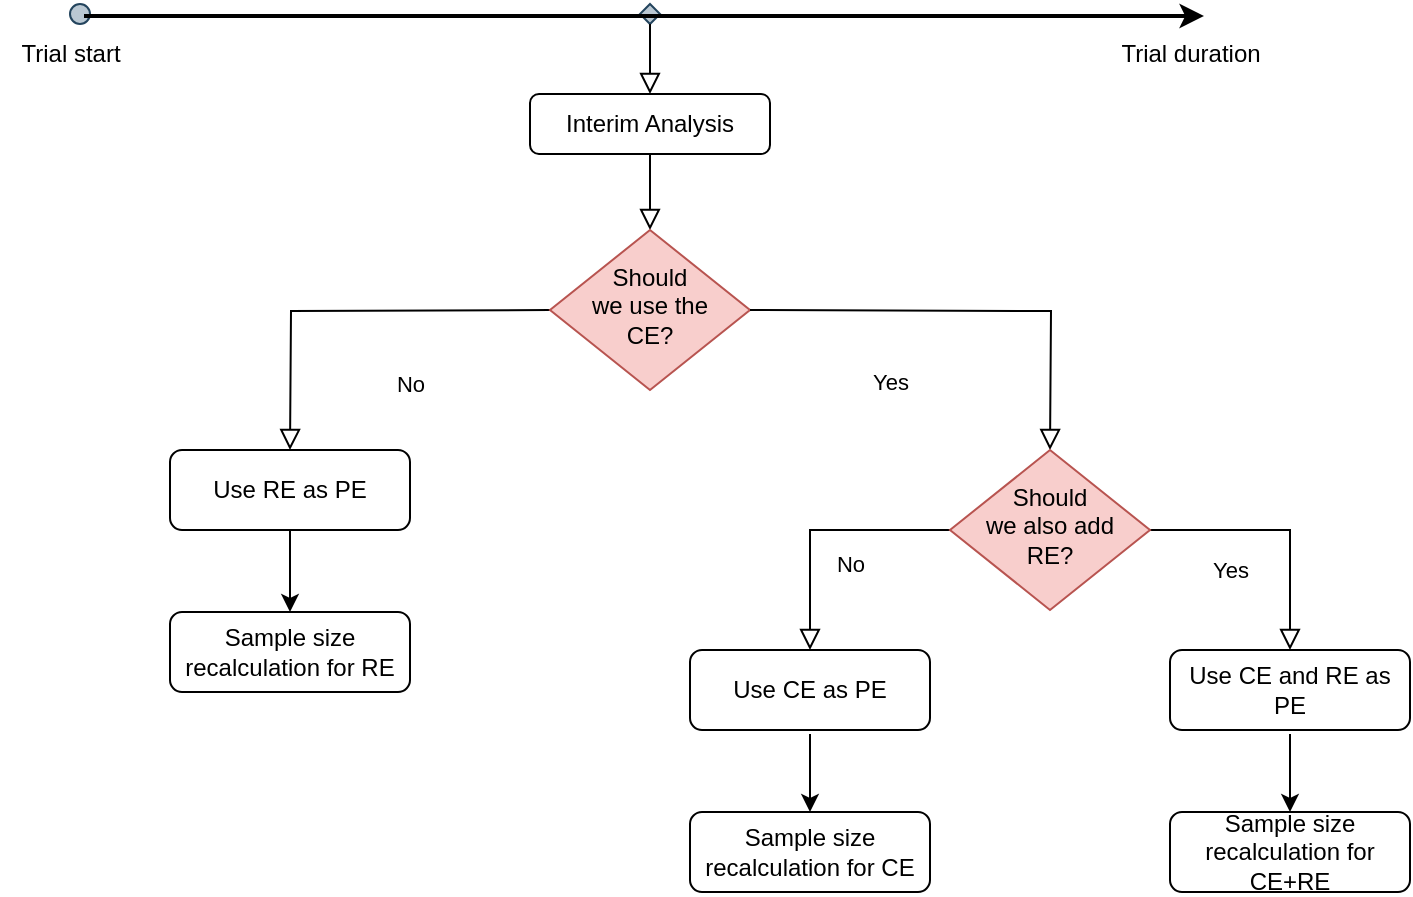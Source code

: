 <mxfile version="13.7.9" type="device"><diagram id="C5RBs43oDa-KdzZeNtuy" name="Page-1"><mxGraphModel dx="1221" dy="1883" grid="1" gridSize="10" guides="1" tooltips="1" connect="1" arrows="1" fold="1" page="1" pageScale="1" pageWidth="827" pageHeight="1169" math="0" shadow="0"><root><mxCell id="WIyWlLk6GJQsqaUBKTNV-0"/><mxCell id="WIyWlLk6GJQsqaUBKTNV-1" parent="WIyWlLk6GJQsqaUBKTNV-0"/><mxCell id="WIyWlLk6GJQsqaUBKTNV-2" value="" style="rounded=0;html=1;jettySize=auto;orthogonalLoop=1;fontSize=11;endArrow=block;endFill=0;endSize=8;strokeWidth=1;shadow=0;labelBackgroundColor=none;edgeStyle=orthogonalEdgeStyle;exitX=0.5;exitY=1;exitDx=0;exitDy=0;" parent="WIyWlLk6GJQsqaUBKTNV-1" source="-aANzELmTwYoNzor0IxR-1" target="WIyWlLk6GJQsqaUBKTNV-6" edge="1"><mxGeometry relative="1" as="geometry"><mxPoint x="375" y="-1015" as="sourcePoint"/><Array as="points"/></mxGeometry></mxCell><mxCell id="WIyWlLk6GJQsqaUBKTNV-4" value="No" style="rounded=0;html=1;jettySize=auto;orthogonalLoop=1;fontSize=11;endArrow=block;endFill=0;endSize=8;strokeWidth=1;shadow=0;labelBackgroundColor=none;edgeStyle=orthogonalEdgeStyle;" parent="WIyWlLk6GJQsqaUBKTNV-1" edge="1"><mxGeometry x="0.667" y="60" relative="1" as="geometry"><mxPoint as="offset"/><mxPoint x="325" y="-947" as="sourcePoint"/><mxPoint x="195" y="-877" as="targetPoint"/></mxGeometry></mxCell><mxCell id="WIyWlLk6GJQsqaUBKTNV-6" value="Should &lt;br&gt;we use the &lt;br&gt;CE?" style="rhombus;whiteSpace=wrap;html=1;shadow=0;fontFamily=Helvetica;fontSize=12;align=center;strokeWidth=1;spacing=6;spacingTop=-4;fillColor=#f8cecc;strokeColor=#b85450;" parent="WIyWlLk6GJQsqaUBKTNV-1" vertex="1"><mxGeometry x="325" y="-987" width="100" height="80" as="geometry"/></mxCell><mxCell id="WIyWlLk6GJQsqaUBKTNV-11" value="Use RE as PE" style="rounded=1;whiteSpace=wrap;html=1;fontSize=12;glass=0;strokeWidth=1;shadow=0;" parent="WIyWlLk6GJQsqaUBKTNV-1" vertex="1"><mxGeometry x="135" y="-877" width="120" height="40" as="geometry"/></mxCell><mxCell id="-aANzELmTwYoNzor0IxR-1" value="Interim Analysis" style="rounded=1;whiteSpace=wrap;html=1;" vertex="1" parent="WIyWlLk6GJQsqaUBKTNV-1"><mxGeometry x="315" y="-1055" width="120" height="30" as="geometry"/></mxCell><mxCell id="-aANzELmTwYoNzor0IxR-2" value="Yes" style="rounded=0;html=1;jettySize=auto;orthogonalLoop=1;fontSize=11;endArrow=block;endFill=0;endSize=8;strokeWidth=1;shadow=0;labelBackgroundColor=none;edgeStyle=orthogonalEdgeStyle;exitX=1;exitY=0.5;exitDx=0;exitDy=0;" edge="1" parent="WIyWlLk6GJQsqaUBKTNV-1"><mxGeometry x="0.7" y="-80" relative="1" as="geometry"><mxPoint as="offset"/><mxPoint x="425" y="-947" as="sourcePoint"/><mxPoint x="575" y="-877" as="targetPoint"/></mxGeometry></mxCell><mxCell id="-aANzELmTwYoNzor0IxR-3" value="Trial duration" style="text;html=1;align=center;verticalAlign=middle;resizable=0;points=[];autosize=1;" vertex="1" parent="WIyWlLk6GJQsqaUBKTNV-1"><mxGeometry x="600" y="-1085" width="90" height="20" as="geometry"/></mxCell><mxCell id="-aANzELmTwYoNzor0IxR-4" value="No" style="rounded=0;html=1;jettySize=auto;orthogonalLoop=1;fontSize=11;endArrow=block;endFill=0;endSize=8;strokeWidth=1;shadow=0;labelBackgroundColor=none;edgeStyle=orthogonalEdgeStyle;" edge="1" parent="WIyWlLk6GJQsqaUBKTNV-1" source="-aANzELmTwYoNzor0IxR-6" target="-aANzELmTwYoNzor0IxR-7"><mxGeometry x="0.333" y="20" relative="1" as="geometry"><mxPoint as="offset"/></mxGeometry></mxCell><mxCell id="-aANzELmTwYoNzor0IxR-5" value="Yes" style="edgeStyle=orthogonalEdgeStyle;rounded=0;html=1;jettySize=auto;orthogonalLoop=1;fontSize=11;endArrow=block;endFill=0;endSize=8;strokeWidth=1;shadow=0;labelBackgroundColor=none;" edge="1" parent="WIyWlLk6GJQsqaUBKTNV-1" source="-aANzELmTwYoNzor0IxR-6" target="-aANzELmTwYoNzor0IxR-8"><mxGeometry x="0.385" y="-30" relative="1" as="geometry"><mxPoint as="offset"/></mxGeometry></mxCell><mxCell id="-aANzELmTwYoNzor0IxR-6" value="Should &lt;br&gt;we also add RE?" style="rhombus;whiteSpace=wrap;html=1;shadow=0;fontFamily=Helvetica;fontSize=12;align=center;strokeWidth=1;spacing=6;spacingTop=-4;fillColor=#f8cecc;strokeColor=#b85450;" vertex="1" parent="WIyWlLk6GJQsqaUBKTNV-1"><mxGeometry x="525" y="-877" width="100" height="80" as="geometry"/></mxCell><mxCell id="-aANzELmTwYoNzor0IxR-7" value="Use CE as PE" style="rounded=1;whiteSpace=wrap;html=1;fontSize=12;glass=0;strokeWidth=1;shadow=0;" vertex="1" parent="WIyWlLk6GJQsqaUBKTNV-1"><mxGeometry x="395" y="-777" width="120" height="40" as="geometry"/></mxCell><mxCell id="-aANzELmTwYoNzor0IxR-8" value="Use CE and RE as PE" style="rounded=1;whiteSpace=wrap;html=1;fontSize=12;glass=0;strokeWidth=1;shadow=0;" vertex="1" parent="WIyWlLk6GJQsqaUBKTNV-1"><mxGeometry x="635" y="-777" width="120" height="40" as="geometry"/></mxCell><mxCell id="-aANzELmTwYoNzor0IxR-9" value="" style="ellipse;whiteSpace=wrap;html=1;aspect=fixed;fillColor=#bac8d3;strokeColor=#23445d;" vertex="1" parent="WIyWlLk6GJQsqaUBKTNV-1"><mxGeometry x="85" y="-1100" width="10" height="10" as="geometry"/></mxCell><mxCell id="-aANzELmTwYoNzor0IxR-10" value="Trial start" style="text;html=1;align=center;verticalAlign=middle;resizable=0;points=[];autosize=1;" vertex="1" parent="WIyWlLk6GJQsqaUBKTNV-1"><mxGeometry x="50" y="-1085" width="70" height="20" as="geometry"/></mxCell><mxCell id="-aANzELmTwYoNzor0IxR-12" value="" style="rhombus;whiteSpace=wrap;html=1;fillColor=#bac8d3;strokeColor=#23445d;" vertex="1" parent="WIyWlLk6GJQsqaUBKTNV-1"><mxGeometry x="370" y="-1100" width="10" height="10" as="geometry"/></mxCell><mxCell id="-aANzELmTwYoNzor0IxR-13" value="" style="endArrow=classic;html=1;strokeWidth=2;" edge="1" parent="WIyWlLk6GJQsqaUBKTNV-1"><mxGeometry width="50" height="50" relative="1" as="geometry"><mxPoint x="92" y="-1094" as="sourcePoint"/><mxPoint x="652" y="-1094" as="targetPoint"/><Array as="points"/></mxGeometry></mxCell><mxCell id="-aANzELmTwYoNzor0IxR-14" value="" style="rounded=0;html=1;jettySize=auto;orthogonalLoop=1;fontSize=11;endArrow=block;endFill=0;endSize=8;strokeWidth=1;shadow=0;labelBackgroundColor=none;edgeStyle=orthogonalEdgeStyle;entryX=0.5;entryY=0;entryDx=0;entryDy=0;" edge="1" parent="WIyWlLk6GJQsqaUBKTNV-1" source="-aANzELmTwYoNzor0IxR-12" target="-aANzELmTwYoNzor0IxR-1"><mxGeometry relative="1" as="geometry"><mxPoint x="385" y="-1005" as="sourcePoint"/><mxPoint x="385" y="-945" as="targetPoint"/><Array as="points"/></mxGeometry></mxCell><mxCell id="-aANzELmTwYoNzor0IxR-17" value="Sample size recalculation for RE" style="rounded=1;whiteSpace=wrap;html=1;fontSize=12;glass=0;strokeWidth=1;shadow=0;" vertex="1" parent="WIyWlLk6GJQsqaUBKTNV-1"><mxGeometry x="135" y="-796" width="120" height="40" as="geometry"/></mxCell><mxCell id="-aANzELmTwYoNzor0IxR-19" value="" style="endArrow=classic;html=1;" edge="1" parent="WIyWlLk6GJQsqaUBKTNV-1" target="-aANzELmTwYoNzor0IxR-17"><mxGeometry width="50" height="50" relative="1" as="geometry"><mxPoint x="195" y="-837" as="sourcePoint"/><mxPoint x="245" y="-887" as="targetPoint"/></mxGeometry></mxCell><mxCell id="-aANzELmTwYoNzor0IxR-20" value="Sample size recalculation for CE" style="rounded=1;whiteSpace=wrap;html=1;fontSize=12;glass=0;strokeWidth=1;shadow=0;" vertex="1" parent="WIyWlLk6GJQsqaUBKTNV-1"><mxGeometry x="395" y="-696" width="120" height="40" as="geometry"/></mxCell><mxCell id="-aANzELmTwYoNzor0IxR-21" value="" style="endArrow=classic;html=1;" edge="1" parent="WIyWlLk6GJQsqaUBKTNV-1" target="-aANzELmTwYoNzor0IxR-20"><mxGeometry width="50" height="50" relative="1" as="geometry"><mxPoint x="455" y="-735" as="sourcePoint"/><mxPoint x="505" y="-816" as="targetPoint"/></mxGeometry></mxCell><mxCell id="-aANzELmTwYoNzor0IxR-22" value="Sample size recalculation for CE+RE" style="rounded=1;whiteSpace=wrap;html=1;fontSize=12;glass=0;strokeWidth=1;shadow=0;" vertex="1" parent="WIyWlLk6GJQsqaUBKTNV-1"><mxGeometry x="635" y="-696" width="120" height="40" as="geometry"/></mxCell><mxCell id="-aANzELmTwYoNzor0IxR-23" value="" style="endArrow=classic;html=1;" edge="1" parent="WIyWlLk6GJQsqaUBKTNV-1" target="-aANzELmTwYoNzor0IxR-22"><mxGeometry width="50" height="50" relative="1" as="geometry"><mxPoint x="695" y="-735" as="sourcePoint"/><mxPoint x="745" y="-816" as="targetPoint"/></mxGeometry></mxCell></root></mxGraphModel></diagram></mxfile>